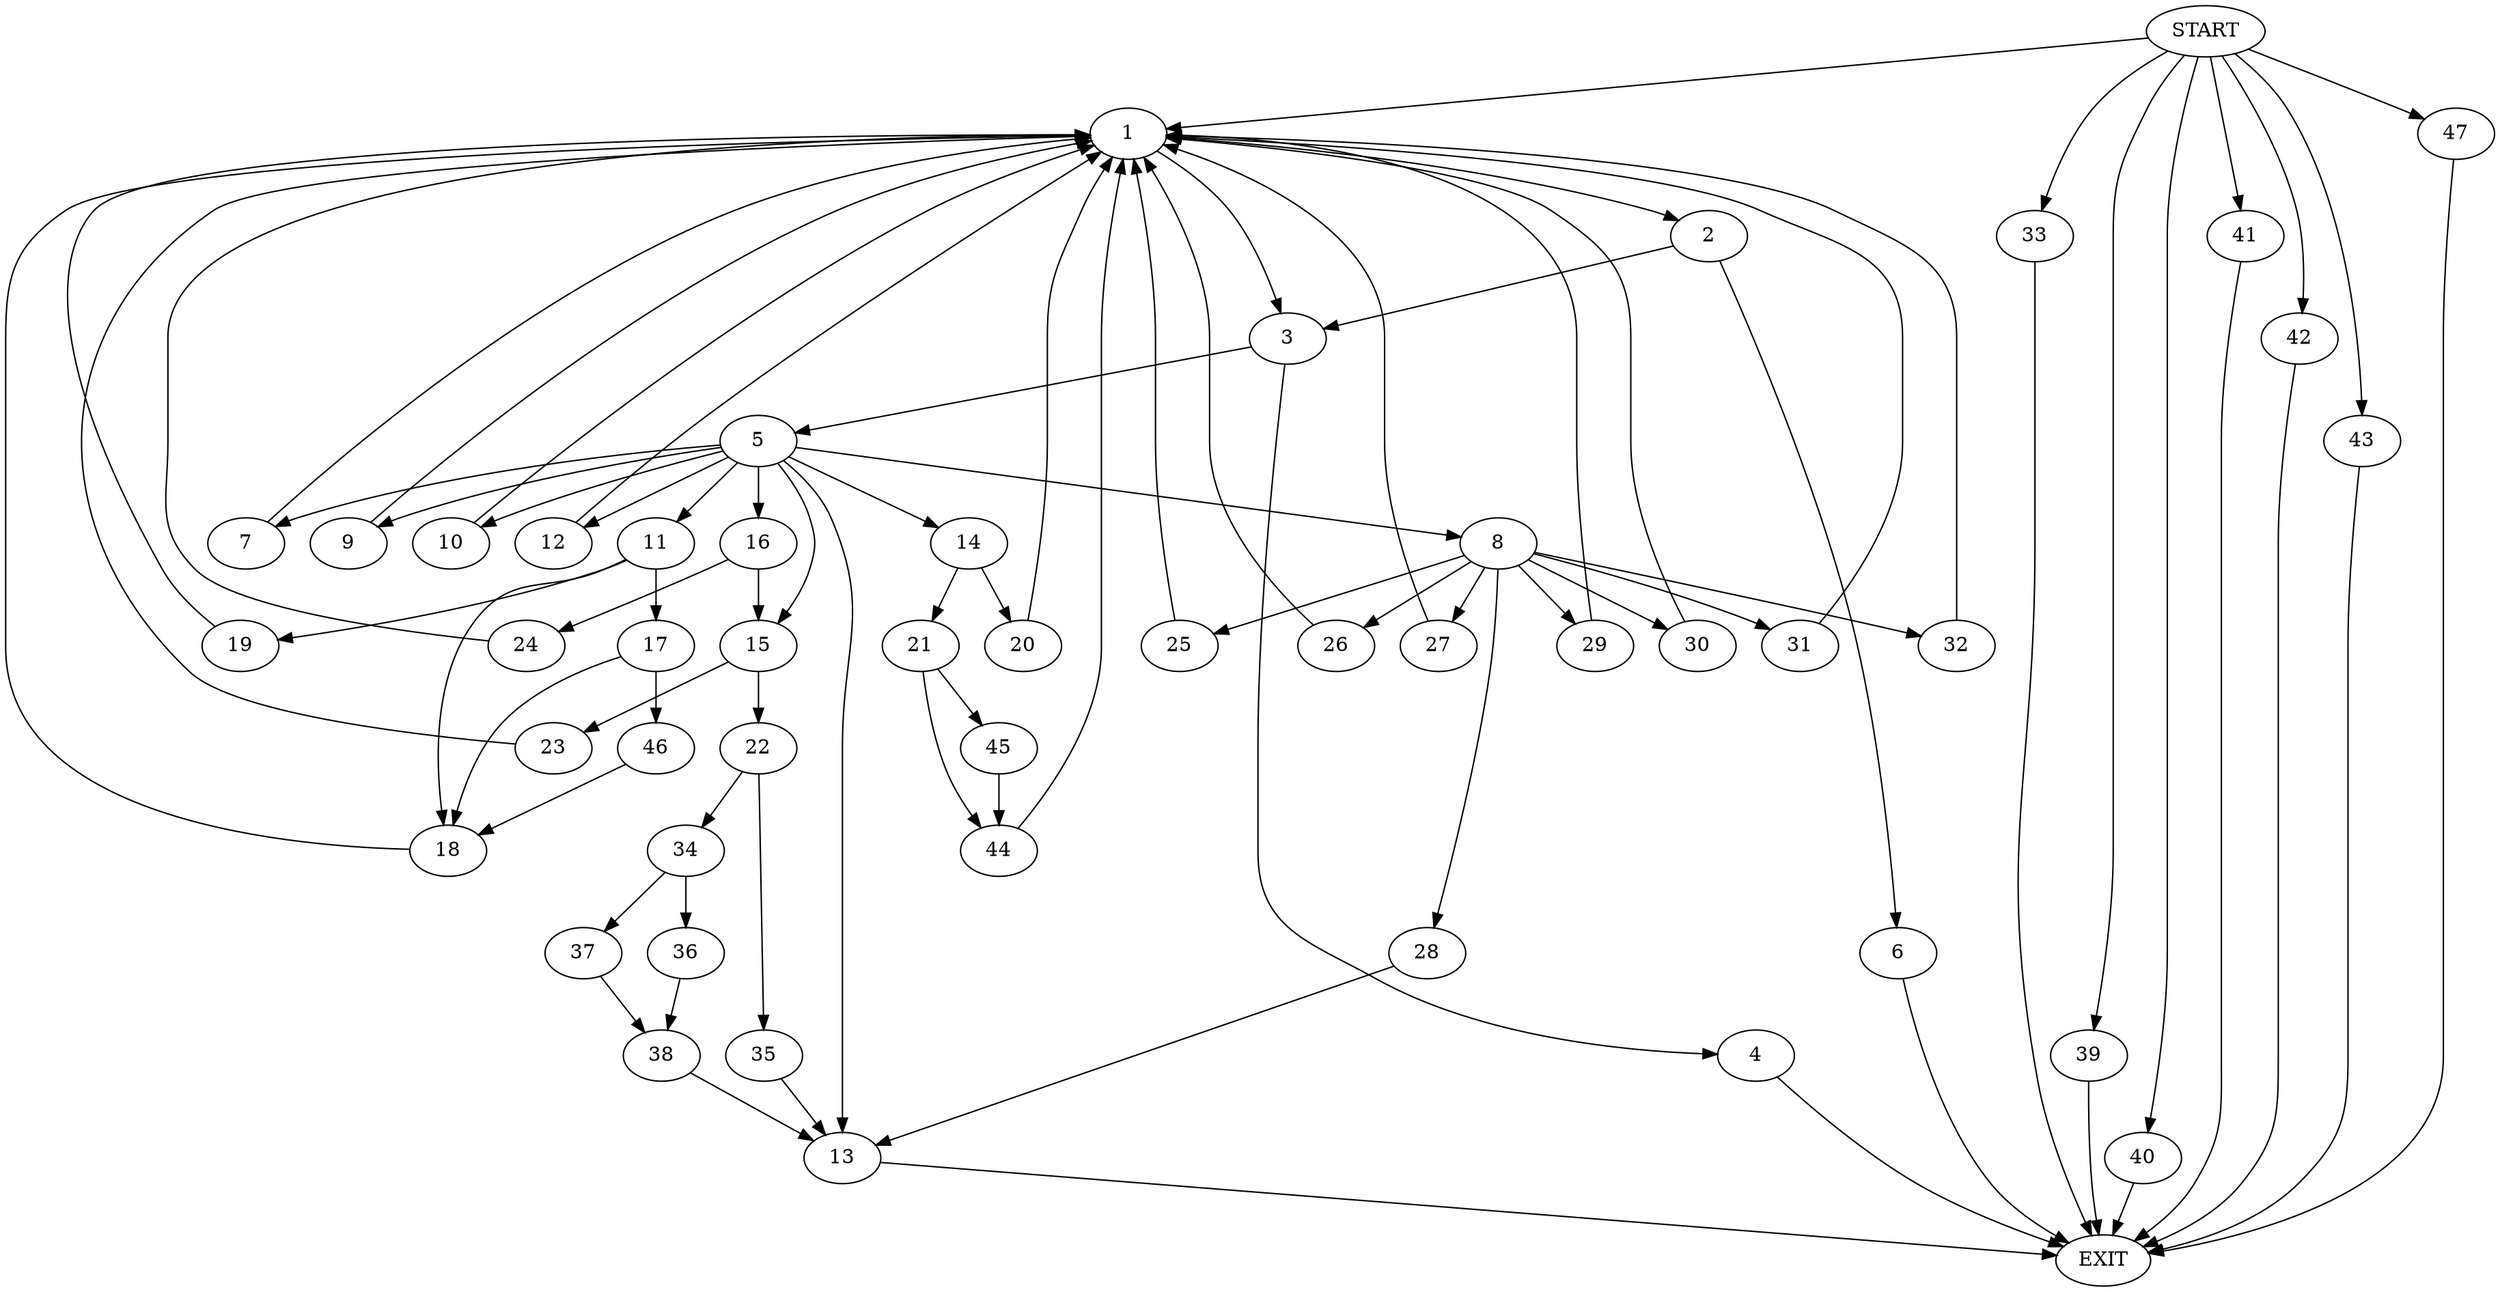 digraph {
0 [label="START"]
48 [label="EXIT"]
0 -> 1
1 -> 2
1 -> 3
3 -> 4
3 -> 5
2 -> 3
2 -> 6
6 -> 48
5 -> 7
5 -> 8
5 -> 9
5 -> 10
5 -> 11
5 -> 12
5 -> 13
5 -> 14
5 -> 15
5 -> 16
4 -> 48
10 -> 1
11 -> 17
11 -> 18
11 -> 19
13 -> 48
9 -> 1
14 -> 20
14 -> 21
7 -> 1
15 -> 22
15 -> 23
16 -> 24
16 -> 15
12 -> 1
8 -> 25
8 -> 26
8 -> 27
8 -> 28
8 -> 29
8 -> 30
8 -> 31
8 -> 32
0 -> 33
33 -> 48
24 -> 1
22 -> 34
22 -> 35
23 -> 1
35 -> 13
34 -> 36
34 -> 37
36 -> 38
37 -> 38
38 -> 13
0 -> 39
39 -> 48
32 -> 1
30 -> 1
25 -> 1
26 -> 1
29 -> 1
28 -> 13
31 -> 1
27 -> 1
0 -> 40
40 -> 48
0 -> 41
41 -> 48
0 -> 42
42 -> 48
0 -> 43
43 -> 48
20 -> 1
21 -> 44
21 -> 45
45 -> 44
44 -> 1
17 -> 46
17 -> 18
18 -> 1
19 -> 1
0 -> 47
47 -> 48
46 -> 18
}
